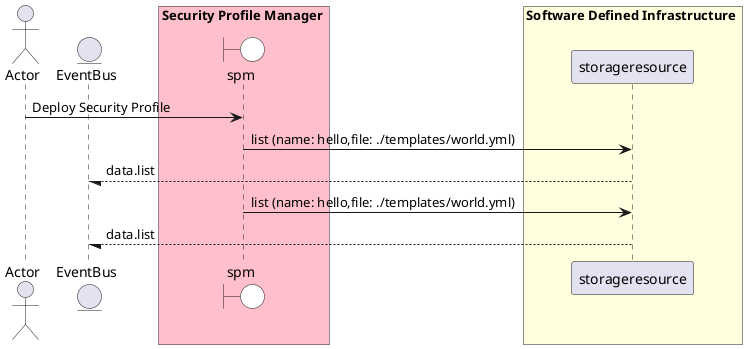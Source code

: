 @startuml

actor "Actor"


entity EventBus

box Security Profile Manager #pink
    boundary spm #white
end box


box Software Defined Infrastructure #lightyellow
            participant storageresource
    end box


"Actor" -> spm: Deploy Security Profile

    spm -> "storageresource": list (name: hello,file: ./templates/world.yml)

    "storageresource" --/ EventBus: data.list

    spm -> "storageresource": list (name: hello,file: ./templates/world.yml)

    "storageresource" --/ EventBus: data.list



@enduml
